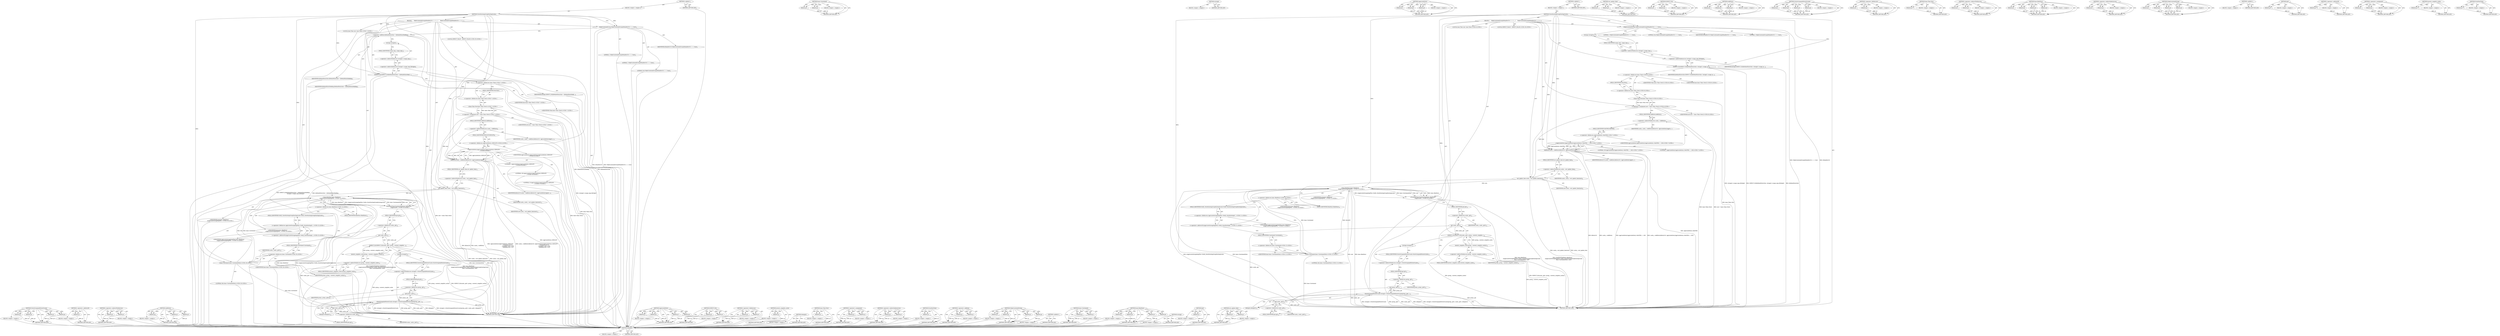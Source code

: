 digraph "set_update_time" {
vulnerable_207 [label=<(METHOD,delegate)>];
vulnerable_208 [label=<(BLOCK,&lt;empty&gt;,&lt;empty&gt;)>];
vulnerable_209 [label=<(METHOD_RETURN,ANY)>];
vulnerable_187 [label=<(METHOD,base.Unretained)>];
vulnerable_188 [label=<(PARAM,p1)>];
vulnerable_189 [label=<(PARAM,p2)>];
vulnerable_190 [label=<(BLOCK,&lt;empty&gt;,&lt;empty&gt;)>];
vulnerable_191 [label=<(METHOD_RETURN,ANY)>];
vulnerable_138 [label=<(METHOD,storage)>];
vulnerable_139 [label=<(BLOCK,&lt;empty&gt;,&lt;empty&gt;)>];
vulnerable_140 [label=<(METHOD_RETURN,ANY)>];
vulnerable_161 [label=<(METHOD,AppCacheEntry)>];
vulnerable_162 [label=<(PARAM,p1)>];
vulnerable_163 [label=<(PARAM,p2)>];
vulnerable_164 [label=<(PARAM,p3)>];
vulnerable_165 [label=<(BLOCK,&lt;empty&gt;,&lt;empty&gt;)>];
vulnerable_166 [label=<(METHOD_RETURN,ANY)>];
vulnerable_6 [label=<(METHOD,&lt;global&gt;)<SUB>1</SUB>>];
vulnerable_7 [label=<(BLOCK,&lt;empty&gt;,&lt;empty&gt;)<SUB>1</SUB>>];
vulnerable_8 [label=<(METHOD,StoreExistingGroupExistingCache)<SUB>1</SUB>>];
vulnerable_9 [label=<(BLOCK,{

     MakeCacheAndGroup(kManifestUrl, 1, 1, t...,{

     MakeCacheAndGroup(kManifestUrl, 1, 1, t...)<SUB>1</SUB>>];
vulnerable_10 [label=<(MakeCacheAndGroup,MakeCacheAndGroup(kManifestUrl, 1, 1, true))<SUB>3</SUB>>];
vulnerable_11 [label=<(IDENTIFIER,kManifestUrl,MakeCacheAndGroup(kManifestUrl, 1, 1, true))<SUB>3</SUB>>];
vulnerable_12 [label=<(LITERAL,1,MakeCacheAndGroup(kManifestUrl, 1, 1, true))<SUB>3</SUB>>];
vulnerable_13 [label=<(LITERAL,1,MakeCacheAndGroup(kManifestUrl, 1, 1, true))<SUB>3</SUB>>];
vulnerable_14 [label=<(LITERAL,true,MakeCacheAndGroup(kManifestUrl, 1, 1, true))<SUB>3</SUB>>];
vulnerable_15 [label=<(EXPECT_EQ,EXPECT_EQ(kDefaultEntrySize, storage()-&gt;usage_m...)<SUB>4</SUB>>];
vulnerable_16 [label=<(IDENTIFIER,kDefaultEntrySize,EXPECT_EQ(kDefaultEntrySize, storage()-&gt;usage_m...)<SUB>4</SUB>>];
vulnerable_17 [label=<(&lt;operator&gt;.indirectIndexAccess,storage()-&gt;usage_map_[kOrigin])<SUB>4</SUB>>];
vulnerable_18 [label=<(&lt;operator&gt;.indirectFieldAccess,storage()-&gt;usage_map_)<SUB>4</SUB>>];
vulnerable_19 [label=<(storage,storage())<SUB>4</SUB>>];
vulnerable_20 [label=<(FIELD_IDENTIFIER,usage_map_,usage_map_)<SUB>4</SUB>>];
vulnerable_21 [label=<(IDENTIFIER,kOrigin,EXPECT_EQ(kDefaultEntrySize, storage()-&gt;usage_m...)<SUB>4</SUB>>];
vulnerable_22 [label="<(LOCAL,base.Time now: base.Time)<SUB>6</SUB>>"];
vulnerable_23 [label="<(&lt;operator&gt;.assignment,now = base::Time::Now())<SUB>6</SUB>>"];
vulnerable_24 [label="<(IDENTIFIER,now,now = base::Time::Now())<SUB>6</SUB>>"];
vulnerable_25 [label="<(base.Time.Now,base::Time::Now())<SUB>6</SUB>>"];
vulnerable_26 [label="<(&lt;operator&gt;.fieldAccess,base::Time::Now)<SUB>6</SUB>>"];
vulnerable_27 [label="<(&lt;operator&gt;.fieldAccess,base::Time)<SUB>6</SUB>>"];
vulnerable_28 [label="<(IDENTIFIER,base,base::Time::Now())<SUB>6</SUB>>"];
vulnerable_29 [label="<(IDENTIFIER,Time,base::Time::Now())<SUB>6</SUB>>"];
vulnerable_30 [label=<(FIELD_IDENTIFIER,Now,Now)<SUB>6</SUB>>];
vulnerable_31 [label=<(AddEntry,cache_-&gt;AddEntry(kEntryUrl, AppCacheEntry(AppCa...)<SUB>7</SUB>>];
vulnerable_32 [label=<(&lt;operator&gt;.indirectFieldAccess,cache_-&gt;AddEntry)<SUB>7</SUB>>];
vulnerable_33 [label=<(IDENTIFIER,cache_,cache_-&gt;AddEntry(kEntryUrl, AppCacheEntry(AppCa...)<SUB>7</SUB>>];
vulnerable_34 [label=<(FIELD_IDENTIFIER,AddEntry,AddEntry)<SUB>7</SUB>>];
vulnerable_35 [label=<(IDENTIFIER,kEntryUrl,cache_-&gt;AddEntry(kEntryUrl, AppCacheEntry(AppCa...)<SUB>7</SUB>>];
vulnerable_36 [label="<(AppCacheEntry,AppCacheEntry(AppCacheEntry::MASTER, 1, 100))<SUB>7</SUB>>"];
vulnerable_37 [label="<(&lt;operator&gt;.fieldAccess,AppCacheEntry::MASTER)<SUB>7</SUB>>"];
vulnerable_38 [label="<(IDENTIFIER,AppCacheEntry,AppCacheEntry(AppCacheEntry::MASTER, 1, 100))<SUB>7</SUB>>"];
vulnerable_39 [label=<(FIELD_IDENTIFIER,MASTER,MASTER)<SUB>7</SUB>>];
vulnerable_40 [label="<(LITERAL,1,AppCacheEntry(AppCacheEntry::MASTER, 1, 100))<SUB>7</SUB>>"];
vulnerable_41 [label="<(LITERAL,100,AppCacheEntry(AppCacheEntry::MASTER, 1, 100))<SUB>7</SUB>>"];
vulnerable_42 [label=<(set_update_time,cache_-&gt;set_update_time(now))<SUB>8</SUB>>];
vulnerable_43 [label=<(&lt;operator&gt;.indirectFieldAccess,cache_-&gt;set_update_time)<SUB>8</SUB>>];
vulnerable_44 [label=<(IDENTIFIER,cache_,cache_-&gt;set_update_time(now))<SUB>8</SUB>>];
vulnerable_45 [label=<(FIELD_IDENTIFIER,set_update_time,set_update_time)<SUB>8</SUB>>];
vulnerable_46 [label=<(IDENTIFIER,now,cache_-&gt;set_update_time(now))<SUB>8</SUB>>];
vulnerable_47 [label="<(PushNextTask,PushNextTask(base::BindOnce(
        &amp;AppCacheS...)<SUB>10</SUB>>"];
vulnerable_48 [label="<(base.BindOnce,base::BindOnce(
        &amp;AppCacheStorageImplTes...)<SUB>10</SUB>>"];
vulnerable_49 [label="<(&lt;operator&gt;.fieldAccess,base::BindOnce)<SUB>10</SUB>>"];
vulnerable_50 [label="<(IDENTIFIER,base,base::BindOnce(
        &amp;AppCacheStorageImplTes...)<SUB>10</SUB>>"];
vulnerable_51 [label=<(FIELD_IDENTIFIER,BindOnce,BindOnce)<SUB>10</SUB>>];
vulnerable_52 [label="<(&lt;operator&gt;.addressOf,&amp;AppCacheStorageImplTest::Verify_StoreExistingG...)<SUB>11</SUB>>"];
vulnerable_53 [label="<(&lt;operator&gt;.fieldAccess,AppCacheStorageImplTest::Verify_StoreExistingGr...)<SUB>11</SUB>>"];
vulnerable_54 [label="<(IDENTIFIER,AppCacheStorageImplTest,base::BindOnce(
        &amp;AppCacheStorageImplTes...)<SUB>11</SUB>>"];
vulnerable_55 [label=<(FIELD_IDENTIFIER,Verify_StoreExistingGroupExistingCache,Verify_StoreExistingGroupExistingCache)<SUB>11</SUB>>];
vulnerable_56 [label="<(base.Unretained,base::Unretained(this))<SUB>12</SUB>>"];
vulnerable_57 [label="<(&lt;operator&gt;.fieldAccess,base::Unretained)<SUB>12</SUB>>"];
vulnerable_58 [label="<(IDENTIFIER,base,base::Unretained(this))<SUB>12</SUB>>"];
vulnerable_59 [label=<(FIELD_IDENTIFIER,Unretained,Unretained)<SUB>12</SUB>>];
vulnerable_60 [label="<(LITERAL,this,base::Unretained(this))<SUB>12</SUB>>"];
vulnerable_61 [label="<(IDENTIFIER,now,base::BindOnce(
        &amp;AppCacheStorageImplTes...)<SUB>12</SUB>>"];
vulnerable_62 [label=<(EXPECT_EQ,EXPECT_EQ(cache_.get(), group_-&gt;newest_complete...)<SUB>14</SUB>>];
vulnerable_63 [label=<(get,cache_.get())<SUB>14</SUB>>];
vulnerable_64 [label=<(&lt;operator&gt;.fieldAccess,cache_.get)<SUB>14</SUB>>];
vulnerable_65 [label=<(IDENTIFIER,cache_,cache_.get())<SUB>14</SUB>>];
vulnerable_66 [label=<(FIELD_IDENTIFIER,get,get)<SUB>14</SUB>>];
vulnerable_67 [label=<(newest_complete_cache,group_-&gt;newest_complete_cache())<SUB>14</SUB>>];
vulnerable_68 [label=<(&lt;operator&gt;.indirectFieldAccess,group_-&gt;newest_complete_cache)<SUB>14</SUB>>];
vulnerable_69 [label=<(IDENTIFIER,group_,group_-&gt;newest_complete_cache())<SUB>14</SUB>>];
vulnerable_70 [label=<(FIELD_IDENTIFIER,newest_complete_cache,newest_complete_cache)<SUB>14</SUB>>];
vulnerable_71 [label=<(StoreGroupAndNewestCache,storage()-&gt;StoreGroupAndNewestCache(group_.get(...)<SUB>15</SUB>>];
vulnerable_72 [label=<(&lt;operator&gt;.indirectFieldAccess,storage()-&gt;StoreGroupAndNewestCache)<SUB>15</SUB>>];
vulnerable_73 [label=<(storage,storage())<SUB>15</SUB>>];
vulnerable_74 [label=<(FIELD_IDENTIFIER,StoreGroupAndNewestCache,StoreGroupAndNewestCache)<SUB>15</SUB>>];
vulnerable_75 [label=<(get,group_.get())<SUB>15</SUB>>];
vulnerable_76 [label=<(&lt;operator&gt;.fieldAccess,group_.get)<SUB>15</SUB>>];
vulnerable_77 [label=<(IDENTIFIER,group_,group_.get())<SUB>15</SUB>>];
vulnerable_78 [label=<(FIELD_IDENTIFIER,get,get)<SUB>15</SUB>>];
vulnerable_79 [label=<(get,cache_.get())<SUB>15</SUB>>];
vulnerable_80 [label=<(&lt;operator&gt;.fieldAccess,cache_.get)<SUB>15</SUB>>];
vulnerable_81 [label=<(IDENTIFIER,cache_,cache_.get())<SUB>15</SUB>>];
vulnerable_82 [label=<(FIELD_IDENTIFIER,get,get)<SUB>15</SUB>>];
vulnerable_83 [label=<(delegate,delegate())<SUB>15</SUB>>];
vulnerable_84 [label="<(LOCAL,EXPECT_FALSE : EXPECT_FALSE)<SUB>16</SUB>>"];
vulnerable_85 [label=<(METHOD_RETURN,void)<SUB>1</SUB>>];
vulnerable_87 [label=<(METHOD_RETURN,ANY)<SUB>1</SUB>>];
vulnerable_167 [label=<(METHOD,set_update_time)>];
vulnerable_168 [label=<(PARAM,p1)>];
vulnerable_169 [label=<(PARAM,p2)>];
vulnerable_170 [label=<(BLOCK,&lt;empty&gt;,&lt;empty&gt;)>];
vulnerable_171 [label=<(METHOD_RETURN,ANY)>];
vulnerable_123 [label=<(METHOD,EXPECT_EQ)>];
vulnerable_124 [label=<(PARAM,p1)>];
vulnerable_125 [label=<(PARAM,p2)>];
vulnerable_126 [label=<(BLOCK,&lt;empty&gt;,&lt;empty&gt;)>];
vulnerable_127 [label=<(METHOD_RETURN,ANY)>];
vulnerable_155 [label=<(METHOD,AddEntry)>];
vulnerable_156 [label=<(PARAM,p1)>];
vulnerable_157 [label=<(PARAM,p2)>];
vulnerable_158 [label=<(PARAM,p3)>];
vulnerable_159 [label=<(BLOCK,&lt;empty&gt;,&lt;empty&gt;)>];
vulnerable_160 [label=<(METHOD_RETURN,ANY)>];
vulnerable_200 [label=<(METHOD,StoreGroupAndNewestCache)>];
vulnerable_201 [label=<(PARAM,p1)>];
vulnerable_202 [label=<(PARAM,p2)>];
vulnerable_203 [label=<(PARAM,p3)>];
vulnerable_204 [label=<(PARAM,p4)>];
vulnerable_205 [label=<(BLOCK,&lt;empty&gt;,&lt;empty&gt;)>];
vulnerable_206 [label=<(METHOD_RETURN,ANY)>];
vulnerable_150 [label=<(METHOD,&lt;operator&gt;.fieldAccess)>];
vulnerable_151 [label=<(PARAM,p1)>];
vulnerable_152 [label=<(PARAM,p2)>];
vulnerable_153 [label=<(BLOCK,&lt;empty&gt;,&lt;empty&gt;)>];
vulnerable_154 [label=<(METHOD_RETURN,ANY)>];
vulnerable_146 [label=<(METHOD,base.Time.Now)>];
vulnerable_147 [label=<(PARAM,p1)>];
vulnerable_148 [label=<(BLOCK,&lt;empty&gt;,&lt;empty&gt;)>];
vulnerable_149 [label=<(METHOD_RETURN,ANY)>];
vulnerable_133 [label=<(METHOD,&lt;operator&gt;.indirectFieldAccess)>];
vulnerable_134 [label=<(PARAM,p1)>];
vulnerable_135 [label=<(PARAM,p2)>];
vulnerable_136 [label=<(BLOCK,&lt;empty&gt;,&lt;empty&gt;)>];
vulnerable_137 [label=<(METHOD_RETURN,ANY)>];
vulnerable_176 [label=<(METHOD,base.BindOnce)>];
vulnerable_177 [label=<(PARAM,p1)>];
vulnerable_178 [label=<(PARAM,p2)>];
vulnerable_179 [label=<(PARAM,p3)>];
vulnerable_180 [label=<(PARAM,p4)>];
vulnerable_181 [label=<(BLOCK,&lt;empty&gt;,&lt;empty&gt;)>];
vulnerable_182 [label=<(METHOD_RETURN,ANY)>];
vulnerable_128 [label=<(METHOD,&lt;operator&gt;.indirectIndexAccess)>];
vulnerable_129 [label=<(PARAM,p1)>];
vulnerable_130 [label=<(PARAM,p2)>];
vulnerable_131 [label=<(BLOCK,&lt;empty&gt;,&lt;empty&gt;)>];
vulnerable_132 [label=<(METHOD_RETURN,ANY)>];
vulnerable_116 [label=<(METHOD,MakeCacheAndGroup)>];
vulnerable_117 [label=<(PARAM,p1)>];
vulnerable_118 [label=<(PARAM,p2)>];
vulnerable_119 [label=<(PARAM,p3)>];
vulnerable_120 [label=<(PARAM,p4)>];
vulnerable_121 [label=<(BLOCK,&lt;empty&gt;,&lt;empty&gt;)>];
vulnerable_122 [label=<(METHOD_RETURN,ANY)>];
vulnerable_110 [label=<(METHOD,&lt;global&gt;)<SUB>1</SUB>>];
vulnerable_111 [label=<(BLOCK,&lt;empty&gt;,&lt;empty&gt;)>];
vulnerable_112 [label=<(METHOD_RETURN,ANY)>];
vulnerable_192 [label=<(METHOD,get)>];
vulnerable_193 [label=<(PARAM,p1)>];
vulnerable_194 [label=<(BLOCK,&lt;empty&gt;,&lt;empty&gt;)>];
vulnerable_195 [label=<(METHOD_RETURN,ANY)>];
vulnerable_183 [label=<(METHOD,&lt;operator&gt;.addressOf)>];
vulnerable_184 [label=<(PARAM,p1)>];
vulnerable_185 [label=<(BLOCK,&lt;empty&gt;,&lt;empty&gt;)>];
vulnerable_186 [label=<(METHOD_RETURN,ANY)>];
vulnerable_141 [label=<(METHOD,&lt;operator&gt;.assignment)>];
vulnerable_142 [label=<(PARAM,p1)>];
vulnerable_143 [label=<(PARAM,p2)>];
vulnerable_144 [label=<(BLOCK,&lt;empty&gt;,&lt;empty&gt;)>];
vulnerable_145 [label=<(METHOD_RETURN,ANY)>];
vulnerable_196 [label=<(METHOD,newest_complete_cache)>];
vulnerable_197 [label=<(PARAM,p1)>];
vulnerable_198 [label=<(BLOCK,&lt;empty&gt;,&lt;empty&gt;)>];
vulnerable_199 [label=<(METHOD_RETURN,ANY)>];
vulnerable_172 [label=<(METHOD,PushNextTask)>];
vulnerable_173 [label=<(PARAM,p1)>];
vulnerable_174 [label=<(BLOCK,&lt;empty&gt;,&lt;empty&gt;)>];
vulnerable_175 [label=<(METHOD_RETURN,ANY)>];
fixed_209 [label=<(METHOD,StoreGroupAndNewestCache)>];
fixed_210 [label=<(PARAM,p1)>];
fixed_211 [label=<(PARAM,p2)>];
fixed_212 [label=<(PARAM,p3)>];
fixed_213 [label=<(PARAM,p4)>];
fixed_214 [label=<(BLOCK,&lt;empty&gt;,&lt;empty&gt;)>];
fixed_215 [label=<(METHOD_RETURN,ANY)>];
fixed_192 [label=<(METHOD,&lt;operator&gt;.addressOf)>];
fixed_193 [label=<(PARAM,p1)>];
fixed_194 [label=<(BLOCK,&lt;empty&gt;,&lt;empty&gt;)>];
fixed_195 [label=<(METHOD_RETURN,ANY)>];
fixed_141 [label=<(METHOD,&lt;operator&gt;.indirectFieldAccess)>];
fixed_142 [label=<(PARAM,p1)>];
fixed_143 [label=<(PARAM,p2)>];
fixed_144 [label=<(BLOCK,&lt;empty&gt;,&lt;empty&gt;)>];
fixed_145 [label=<(METHOD_RETURN,ANY)>];
fixed_163 [label=<(METHOD,AddEntry)>];
fixed_164 [label=<(PARAM,p1)>];
fixed_165 [label=<(PARAM,p2)>];
fixed_166 [label=<(PARAM,p3)>];
fixed_167 [label=<(BLOCK,&lt;empty&gt;,&lt;empty&gt;)>];
fixed_168 [label=<(METHOD_RETURN,ANY)>];
fixed_6 [label=<(METHOD,&lt;global&gt;)<SUB>1</SUB>>];
fixed_7 [label=<(BLOCK,&lt;empty&gt;,&lt;empty&gt;)<SUB>1</SUB>>];
fixed_8 [label=<(METHOD,StoreExistingGroupExistingCache)<SUB>1</SUB>>];
fixed_9 [label=<(BLOCK,{

     MakeCacheAndGroup(kManifestUrl, 1, 1, t...,{

     MakeCacheAndGroup(kManifestUrl, 1, 1, t...)<SUB>1</SUB>>];
fixed_10 [label=<(MakeCacheAndGroup,MakeCacheAndGroup(kManifestUrl, 1, 1, true))<SUB>3</SUB>>];
fixed_11 [label=<(IDENTIFIER,kManifestUrl,MakeCacheAndGroup(kManifestUrl, 1, 1, true))<SUB>3</SUB>>];
fixed_12 [label=<(LITERAL,1,MakeCacheAndGroup(kManifestUrl, 1, 1, true))<SUB>3</SUB>>];
fixed_13 [label=<(LITERAL,1,MakeCacheAndGroup(kManifestUrl, 1, 1, true))<SUB>3</SUB>>];
fixed_14 [label=<(LITERAL,true,MakeCacheAndGroup(kManifestUrl, 1, 1, true))<SUB>3</SUB>>];
fixed_15 [label=<(EXPECT_EQ,EXPECT_EQ(kDefaultEntrySize + kDefaultEntryPadd...)<SUB>4</SUB>>];
fixed_16 [label=<(&lt;operator&gt;.addition,kDefaultEntrySize + kDefaultEntryPadding)<SUB>4</SUB>>];
fixed_17 [label=<(IDENTIFIER,kDefaultEntrySize,kDefaultEntrySize + kDefaultEntryPadding)<SUB>4</SUB>>];
fixed_18 [label=<(IDENTIFIER,kDefaultEntryPadding,kDefaultEntrySize + kDefaultEntryPadding)<SUB>4</SUB>>];
fixed_19 [label=<(&lt;operator&gt;.indirectIndexAccess,storage()-&gt;usage_map_[kOrigin])<SUB>5</SUB>>];
fixed_20 [label=<(&lt;operator&gt;.indirectFieldAccess,storage()-&gt;usage_map_)<SUB>5</SUB>>];
fixed_21 [label=<(storage,storage())<SUB>5</SUB>>];
fixed_22 [label=<(FIELD_IDENTIFIER,usage_map_,usage_map_)<SUB>5</SUB>>];
fixed_23 [label=<(IDENTIFIER,kOrigin,EXPECT_EQ(kDefaultEntrySize + kDefaultEntryPadd...)<SUB>5</SUB>>];
fixed_24 [label="<(LOCAL,base.Time now: base.Time)<SUB>7</SUB>>"];
fixed_25 [label="<(&lt;operator&gt;.assignment,now = base::Time::Now())<SUB>7</SUB>>"];
fixed_26 [label="<(IDENTIFIER,now,now = base::Time::Now())<SUB>7</SUB>>"];
fixed_27 [label="<(base.Time.Now,base::Time::Now())<SUB>7</SUB>>"];
fixed_28 [label="<(&lt;operator&gt;.fieldAccess,base::Time::Now)<SUB>7</SUB>>"];
fixed_29 [label="<(&lt;operator&gt;.fieldAccess,base::Time)<SUB>7</SUB>>"];
fixed_30 [label="<(IDENTIFIER,base,base::Time::Now())<SUB>7</SUB>>"];
fixed_31 [label="<(IDENTIFIER,Time,base::Time::Now())<SUB>7</SUB>>"];
fixed_32 [label=<(FIELD_IDENTIFIER,Now,Now)<SUB>7</SUB>>];
fixed_33 [label=<(AddEntry,cache_-&gt;AddEntry(kEntryUrl, AppCacheEntry(AppCa...)<SUB>8</SUB>>];
fixed_34 [label=<(&lt;operator&gt;.indirectFieldAccess,cache_-&gt;AddEntry)<SUB>8</SUB>>];
fixed_35 [label=<(IDENTIFIER,cache_,cache_-&gt;AddEntry(kEntryUrl, AppCacheEntry(AppCa...)<SUB>8</SUB>>];
fixed_36 [label=<(FIELD_IDENTIFIER,AddEntry,AddEntry)<SUB>8</SUB>>];
fixed_37 [label=<(IDENTIFIER,kEntryUrl,cache_-&gt;AddEntry(kEntryUrl, AppCacheEntry(AppCa...)<SUB>8</SUB>>];
fixed_38 [label="<(AppCacheEntry,AppCacheEntry(AppCacheEntry::EXPLICIT,
        ...)<SUB>8</SUB>>"];
fixed_39 [label="<(&lt;operator&gt;.fieldAccess,AppCacheEntry::EXPLICIT)<SUB>8</SUB>>"];
fixed_40 [label="<(IDENTIFIER,AppCacheEntry,AppCacheEntry(AppCacheEntry::EXPLICIT,
        ...)<SUB>8</SUB>>"];
fixed_41 [label=<(FIELD_IDENTIFIER,EXPLICIT,EXPLICIT)<SUB>8</SUB>>];
fixed_42 [label="<(LITERAL,1,AppCacheEntry(AppCacheEntry::EXPLICIT,
        ...)<SUB>9</SUB>>"];
fixed_43 [label="<(LITERAL,100,AppCacheEntry(AppCacheEntry::EXPLICIT,
        ...)<SUB>10</SUB>>"];
fixed_44 [label="<(LITERAL,10,AppCacheEntry(AppCacheEntry::EXPLICIT,
        ...)<SUB>11</SUB>>"];
fixed_45 [label=<(set_update_time,cache_-&gt;set_update_time(now))<SUB>12</SUB>>];
fixed_46 [label=<(&lt;operator&gt;.indirectFieldAccess,cache_-&gt;set_update_time)<SUB>12</SUB>>];
fixed_47 [label=<(IDENTIFIER,cache_,cache_-&gt;set_update_time(now))<SUB>12</SUB>>];
fixed_48 [label=<(FIELD_IDENTIFIER,set_update_time,set_update_time)<SUB>12</SUB>>];
fixed_49 [label=<(IDENTIFIER,now,cache_-&gt;set_update_time(now))<SUB>12</SUB>>];
fixed_50 [label="<(PushNextTask,PushNextTask(base::BindOnce(
        &amp;AppCacheS...)<SUB>14</SUB>>"];
fixed_51 [label="<(base.BindOnce,base::BindOnce(
        &amp;AppCacheStorageImplTes...)<SUB>14</SUB>>"];
fixed_52 [label="<(&lt;operator&gt;.fieldAccess,base::BindOnce)<SUB>14</SUB>>"];
fixed_53 [label="<(IDENTIFIER,base,base::BindOnce(
        &amp;AppCacheStorageImplTes...)<SUB>14</SUB>>"];
fixed_54 [label=<(FIELD_IDENTIFIER,BindOnce,BindOnce)<SUB>14</SUB>>];
fixed_55 [label="<(&lt;operator&gt;.addressOf,&amp;AppCacheStorageImplTest::Verify_StoreExistingG...)<SUB>15</SUB>>"];
fixed_56 [label="<(&lt;operator&gt;.fieldAccess,AppCacheStorageImplTest::Verify_StoreExistingGr...)<SUB>15</SUB>>"];
fixed_57 [label="<(IDENTIFIER,AppCacheStorageImplTest,base::BindOnce(
        &amp;AppCacheStorageImplTes...)<SUB>15</SUB>>"];
fixed_58 [label=<(FIELD_IDENTIFIER,Verify_StoreExistingGroupExistingCache,Verify_StoreExistingGroupExistingCache)<SUB>15</SUB>>];
fixed_59 [label="<(base.Unretained,base::Unretained(this))<SUB>16</SUB>>"];
fixed_60 [label="<(&lt;operator&gt;.fieldAccess,base::Unretained)<SUB>16</SUB>>"];
fixed_61 [label="<(IDENTIFIER,base,base::Unretained(this))<SUB>16</SUB>>"];
fixed_62 [label=<(FIELD_IDENTIFIER,Unretained,Unretained)<SUB>16</SUB>>];
fixed_63 [label="<(LITERAL,this,base::Unretained(this))<SUB>16</SUB>>"];
fixed_64 [label="<(IDENTIFIER,now,base::BindOnce(
        &amp;AppCacheStorageImplTes...)<SUB>16</SUB>>"];
fixed_65 [label=<(EXPECT_EQ,EXPECT_EQ(cache_.get(), group_-&gt;newest_complete...)<SUB>18</SUB>>];
fixed_66 [label=<(get,cache_.get())<SUB>18</SUB>>];
fixed_67 [label=<(&lt;operator&gt;.fieldAccess,cache_.get)<SUB>18</SUB>>];
fixed_68 [label=<(IDENTIFIER,cache_,cache_.get())<SUB>18</SUB>>];
fixed_69 [label=<(FIELD_IDENTIFIER,get,get)<SUB>18</SUB>>];
fixed_70 [label=<(newest_complete_cache,group_-&gt;newest_complete_cache())<SUB>18</SUB>>];
fixed_71 [label=<(&lt;operator&gt;.indirectFieldAccess,group_-&gt;newest_complete_cache)<SUB>18</SUB>>];
fixed_72 [label=<(IDENTIFIER,group_,group_-&gt;newest_complete_cache())<SUB>18</SUB>>];
fixed_73 [label=<(FIELD_IDENTIFIER,newest_complete_cache,newest_complete_cache)<SUB>18</SUB>>];
fixed_74 [label=<(StoreGroupAndNewestCache,storage()-&gt;StoreGroupAndNewestCache(group_.get(...)<SUB>19</SUB>>];
fixed_75 [label=<(&lt;operator&gt;.indirectFieldAccess,storage()-&gt;StoreGroupAndNewestCache)<SUB>19</SUB>>];
fixed_76 [label=<(storage,storage())<SUB>19</SUB>>];
fixed_77 [label=<(FIELD_IDENTIFIER,StoreGroupAndNewestCache,StoreGroupAndNewestCache)<SUB>19</SUB>>];
fixed_78 [label=<(get,group_.get())<SUB>19</SUB>>];
fixed_79 [label=<(&lt;operator&gt;.fieldAccess,group_.get)<SUB>19</SUB>>];
fixed_80 [label=<(IDENTIFIER,group_,group_.get())<SUB>19</SUB>>];
fixed_81 [label=<(FIELD_IDENTIFIER,get,get)<SUB>19</SUB>>];
fixed_82 [label=<(get,cache_.get())<SUB>19</SUB>>];
fixed_83 [label=<(&lt;operator&gt;.fieldAccess,cache_.get)<SUB>19</SUB>>];
fixed_84 [label=<(IDENTIFIER,cache_,cache_.get())<SUB>19</SUB>>];
fixed_85 [label=<(FIELD_IDENTIFIER,get,get)<SUB>19</SUB>>];
fixed_86 [label=<(delegate,delegate())<SUB>19</SUB>>];
fixed_87 [label="<(LOCAL,EXPECT_FALSE : EXPECT_FALSE)<SUB>20</SUB>>"];
fixed_88 [label=<(METHOD_RETURN,void)<SUB>1</SUB>>];
fixed_90 [label=<(METHOD_RETURN,ANY)<SUB>1</SUB>>];
fixed_169 [label=<(METHOD,AppCacheEntry)>];
fixed_170 [label=<(PARAM,p1)>];
fixed_171 [label=<(PARAM,p2)>];
fixed_172 [label=<(PARAM,p3)>];
fixed_173 [label=<(PARAM,p4)>];
fixed_174 [label=<(BLOCK,&lt;empty&gt;,&lt;empty&gt;)>];
fixed_175 [label=<(METHOD_RETURN,ANY)>];
fixed_126 [label=<(METHOD,EXPECT_EQ)>];
fixed_127 [label=<(PARAM,p1)>];
fixed_128 [label=<(PARAM,p2)>];
fixed_129 [label=<(BLOCK,&lt;empty&gt;,&lt;empty&gt;)>];
fixed_130 [label=<(METHOD_RETURN,ANY)>];
fixed_158 [label=<(METHOD,&lt;operator&gt;.fieldAccess)>];
fixed_159 [label=<(PARAM,p1)>];
fixed_160 [label=<(PARAM,p2)>];
fixed_161 [label=<(BLOCK,&lt;empty&gt;,&lt;empty&gt;)>];
fixed_162 [label=<(METHOD_RETURN,ANY)>];
fixed_205 [label=<(METHOD,newest_complete_cache)>];
fixed_206 [label=<(PARAM,p1)>];
fixed_207 [label=<(BLOCK,&lt;empty&gt;,&lt;empty&gt;)>];
fixed_208 [label=<(METHOD_RETURN,ANY)>];
fixed_216 [label=<(METHOD,delegate)>];
fixed_217 [label=<(BLOCK,&lt;empty&gt;,&lt;empty&gt;)>];
fixed_218 [label=<(METHOD_RETURN,ANY)>];
fixed_154 [label=<(METHOD,base.Time.Now)>];
fixed_155 [label=<(PARAM,p1)>];
fixed_156 [label=<(BLOCK,&lt;empty&gt;,&lt;empty&gt;)>];
fixed_157 [label=<(METHOD_RETURN,ANY)>];
fixed_149 [label=<(METHOD,&lt;operator&gt;.assignment)>];
fixed_150 [label=<(PARAM,p1)>];
fixed_151 [label=<(PARAM,p2)>];
fixed_152 [label=<(BLOCK,&lt;empty&gt;,&lt;empty&gt;)>];
fixed_153 [label=<(METHOD_RETURN,ANY)>];
fixed_136 [label=<(METHOD,&lt;operator&gt;.indirectIndexAccess)>];
fixed_137 [label=<(PARAM,p1)>];
fixed_138 [label=<(PARAM,p2)>];
fixed_139 [label=<(BLOCK,&lt;empty&gt;,&lt;empty&gt;)>];
fixed_140 [label=<(METHOD_RETURN,ANY)>];
fixed_181 [label=<(METHOD,PushNextTask)>];
fixed_182 [label=<(PARAM,p1)>];
fixed_183 [label=<(BLOCK,&lt;empty&gt;,&lt;empty&gt;)>];
fixed_184 [label=<(METHOD_RETURN,ANY)>];
fixed_131 [label=<(METHOD,&lt;operator&gt;.addition)>];
fixed_132 [label=<(PARAM,p1)>];
fixed_133 [label=<(PARAM,p2)>];
fixed_134 [label=<(BLOCK,&lt;empty&gt;,&lt;empty&gt;)>];
fixed_135 [label=<(METHOD_RETURN,ANY)>];
fixed_119 [label=<(METHOD,MakeCacheAndGroup)>];
fixed_120 [label=<(PARAM,p1)>];
fixed_121 [label=<(PARAM,p2)>];
fixed_122 [label=<(PARAM,p3)>];
fixed_123 [label=<(PARAM,p4)>];
fixed_124 [label=<(BLOCK,&lt;empty&gt;,&lt;empty&gt;)>];
fixed_125 [label=<(METHOD_RETURN,ANY)>];
fixed_113 [label=<(METHOD,&lt;global&gt;)<SUB>1</SUB>>];
fixed_114 [label=<(BLOCK,&lt;empty&gt;,&lt;empty&gt;)>];
fixed_115 [label=<(METHOD_RETURN,ANY)>];
fixed_196 [label=<(METHOD,base.Unretained)>];
fixed_197 [label=<(PARAM,p1)>];
fixed_198 [label=<(PARAM,p2)>];
fixed_199 [label=<(BLOCK,&lt;empty&gt;,&lt;empty&gt;)>];
fixed_200 [label=<(METHOD_RETURN,ANY)>];
fixed_185 [label=<(METHOD,base.BindOnce)>];
fixed_186 [label=<(PARAM,p1)>];
fixed_187 [label=<(PARAM,p2)>];
fixed_188 [label=<(PARAM,p3)>];
fixed_189 [label=<(PARAM,p4)>];
fixed_190 [label=<(BLOCK,&lt;empty&gt;,&lt;empty&gt;)>];
fixed_191 [label=<(METHOD_RETURN,ANY)>];
fixed_146 [label=<(METHOD,storage)>];
fixed_147 [label=<(BLOCK,&lt;empty&gt;,&lt;empty&gt;)>];
fixed_148 [label=<(METHOD_RETURN,ANY)>];
fixed_201 [label=<(METHOD,get)>];
fixed_202 [label=<(PARAM,p1)>];
fixed_203 [label=<(BLOCK,&lt;empty&gt;,&lt;empty&gt;)>];
fixed_204 [label=<(METHOD_RETURN,ANY)>];
fixed_176 [label=<(METHOD,set_update_time)>];
fixed_177 [label=<(PARAM,p1)>];
fixed_178 [label=<(PARAM,p2)>];
fixed_179 [label=<(BLOCK,&lt;empty&gt;,&lt;empty&gt;)>];
fixed_180 [label=<(METHOD_RETURN,ANY)>];
vulnerable_207 -> vulnerable_208  [key=0, label="AST: "];
vulnerable_207 -> vulnerable_209  [key=0, label="AST: "];
vulnerable_207 -> vulnerable_209  [key=1, label="CFG: "];
vulnerable_187 -> vulnerable_188  [key=0, label="AST: "];
vulnerable_187 -> vulnerable_188  [key=1, label="DDG: "];
vulnerable_187 -> vulnerable_190  [key=0, label="AST: "];
vulnerable_187 -> vulnerable_189  [key=0, label="AST: "];
vulnerable_187 -> vulnerable_189  [key=1, label="DDG: "];
vulnerable_187 -> vulnerable_191  [key=0, label="AST: "];
vulnerable_187 -> vulnerable_191  [key=1, label="CFG: "];
vulnerable_188 -> vulnerable_191  [key=0, label="DDG: p1"];
vulnerable_189 -> vulnerable_191  [key=0, label="DDG: p2"];
vulnerable_138 -> vulnerable_139  [key=0, label="AST: "];
vulnerable_138 -> vulnerable_140  [key=0, label="AST: "];
vulnerable_138 -> vulnerable_140  [key=1, label="CFG: "];
vulnerable_161 -> vulnerable_162  [key=0, label="AST: "];
vulnerable_161 -> vulnerable_162  [key=1, label="DDG: "];
vulnerable_161 -> vulnerable_165  [key=0, label="AST: "];
vulnerable_161 -> vulnerable_163  [key=0, label="AST: "];
vulnerable_161 -> vulnerable_163  [key=1, label="DDG: "];
vulnerable_161 -> vulnerable_166  [key=0, label="AST: "];
vulnerable_161 -> vulnerable_166  [key=1, label="CFG: "];
vulnerable_161 -> vulnerable_164  [key=0, label="AST: "];
vulnerable_161 -> vulnerable_164  [key=1, label="DDG: "];
vulnerable_162 -> vulnerable_166  [key=0, label="DDG: p1"];
vulnerable_163 -> vulnerable_166  [key=0, label="DDG: p2"];
vulnerable_164 -> vulnerable_166  [key=0, label="DDG: p3"];
vulnerable_6 -> vulnerable_7  [key=0, label="AST: "];
vulnerable_6 -> vulnerable_87  [key=0, label="AST: "];
vulnerable_6 -> vulnerable_87  [key=1, label="CFG: "];
vulnerable_7 -> vulnerable_8  [key=0, label="AST: "];
vulnerable_8 -> vulnerable_9  [key=0, label="AST: "];
vulnerable_8 -> vulnerable_85  [key=0, label="AST: "];
vulnerable_8 -> vulnerable_10  [key=0, label="CFG: "];
vulnerable_8 -> vulnerable_10  [key=1, label="DDG: "];
vulnerable_8 -> vulnerable_15  [key=0, label="DDG: "];
vulnerable_8 -> vulnerable_31  [key=0, label="DDG: "];
vulnerable_8 -> vulnerable_42  [key=0, label="DDG: "];
vulnerable_8 -> vulnerable_71  [key=0, label="DDG: "];
vulnerable_8 -> vulnerable_36  [key=0, label="DDG: "];
vulnerable_8 -> vulnerable_48  [key=0, label="DDG: "];
vulnerable_8 -> vulnerable_56  [key=0, label="DDG: "];
vulnerable_9 -> vulnerable_10  [key=0, label="AST: "];
vulnerable_9 -> vulnerable_15  [key=0, label="AST: "];
vulnerable_9 -> vulnerable_22  [key=0, label="AST: "];
vulnerable_9 -> vulnerable_23  [key=0, label="AST: "];
vulnerable_9 -> vulnerable_31  [key=0, label="AST: "];
vulnerable_9 -> vulnerable_42  [key=0, label="AST: "];
vulnerable_9 -> vulnerable_47  [key=0, label="AST: "];
vulnerable_9 -> vulnerable_62  [key=0, label="AST: "];
vulnerable_9 -> vulnerable_71  [key=0, label="AST: "];
vulnerable_9 -> vulnerable_84  [key=0, label="AST: "];
vulnerable_10 -> vulnerable_11  [key=0, label="AST: "];
vulnerable_10 -> vulnerable_12  [key=0, label="AST: "];
vulnerable_10 -> vulnerable_13  [key=0, label="AST: "];
vulnerable_10 -> vulnerable_14  [key=0, label="AST: "];
vulnerable_10 -> vulnerable_19  [key=0, label="CFG: "];
vulnerable_10 -> vulnerable_85  [key=0, label="DDG: MakeCacheAndGroup(kManifestUrl, 1, 1, true)"];
vulnerable_10 -> vulnerable_85  [key=1, label="DDG: kManifestUrl"];
vulnerable_15 -> vulnerable_16  [key=0, label="AST: "];
vulnerable_15 -> vulnerable_17  [key=0, label="AST: "];
vulnerable_15 -> vulnerable_27  [key=0, label="CFG: "];
vulnerable_15 -> vulnerable_85  [key=0, label="DDG: storage()-&gt;usage_map_[kOrigin]"];
vulnerable_15 -> vulnerable_85  [key=1, label="DDG: EXPECT_EQ(kDefaultEntrySize, storage()-&gt;usage_map_[kOrigin])"];
vulnerable_15 -> vulnerable_85  [key=2, label="DDG: kDefaultEntrySize"];
vulnerable_17 -> vulnerable_18  [key=0, label="AST: "];
vulnerable_17 -> vulnerable_21  [key=0, label="AST: "];
vulnerable_17 -> vulnerable_15  [key=0, label="CFG: "];
vulnerable_18 -> vulnerable_19  [key=0, label="AST: "];
vulnerable_18 -> vulnerable_20  [key=0, label="AST: "];
vulnerable_18 -> vulnerable_17  [key=0, label="CFG: "];
vulnerable_19 -> vulnerable_20  [key=0, label="CFG: "];
vulnerable_20 -> vulnerable_18  [key=0, label="CFG: "];
vulnerable_23 -> vulnerable_24  [key=0, label="AST: "];
vulnerable_23 -> vulnerable_25  [key=0, label="AST: "];
vulnerable_23 -> vulnerable_34  [key=0, label="CFG: "];
vulnerable_23 -> vulnerable_85  [key=0, label="DDG: base::Time::Now()"];
vulnerable_23 -> vulnerable_85  [key=1, label="DDG: now = base::Time::Now()"];
vulnerable_23 -> vulnerable_42  [key=0, label="DDG: now"];
vulnerable_25 -> vulnerable_26  [key=0, label="AST: "];
vulnerable_25 -> vulnerable_23  [key=0, label="CFG: "];
vulnerable_25 -> vulnerable_23  [key=1, label="DDG: base::Time::Now"];
vulnerable_25 -> vulnerable_85  [key=0, label="DDG: base::Time::Now"];
vulnerable_26 -> vulnerable_27  [key=0, label="AST: "];
vulnerable_26 -> vulnerable_30  [key=0, label="AST: "];
vulnerable_26 -> vulnerable_25  [key=0, label="CFG: "];
vulnerable_27 -> vulnerable_28  [key=0, label="AST: "];
vulnerable_27 -> vulnerable_29  [key=0, label="AST: "];
vulnerable_27 -> vulnerable_30  [key=0, label="CFG: "];
vulnerable_30 -> vulnerable_26  [key=0, label="CFG: "];
vulnerable_31 -> vulnerable_32  [key=0, label="AST: "];
vulnerable_31 -> vulnerable_35  [key=0, label="AST: "];
vulnerable_31 -> vulnerable_36  [key=0, label="AST: "];
vulnerable_31 -> vulnerable_45  [key=0, label="CFG: "];
vulnerable_31 -> vulnerable_85  [key=0, label="DDG: cache_-&gt;AddEntry"];
vulnerable_31 -> vulnerable_85  [key=1, label="DDG: AppCacheEntry(AppCacheEntry::MASTER, 1, 100)"];
vulnerable_31 -> vulnerable_85  [key=2, label="DDG: cache_-&gt;AddEntry(kEntryUrl, AppCacheEntry(AppCacheEntry::MASTER, 1, 100))"];
vulnerable_31 -> vulnerable_85  [key=3, label="DDG: kEntryUrl"];
vulnerable_32 -> vulnerable_33  [key=0, label="AST: "];
vulnerable_32 -> vulnerable_34  [key=0, label="AST: "];
vulnerable_32 -> vulnerable_39  [key=0, label="CFG: "];
vulnerable_34 -> vulnerable_32  [key=0, label="CFG: "];
vulnerable_36 -> vulnerable_37  [key=0, label="AST: "];
vulnerable_36 -> vulnerable_40  [key=0, label="AST: "];
vulnerable_36 -> vulnerable_41  [key=0, label="AST: "];
vulnerable_36 -> vulnerable_31  [key=0, label="CFG: "];
vulnerable_36 -> vulnerable_31  [key=1, label="DDG: AppCacheEntry::MASTER"];
vulnerable_36 -> vulnerable_31  [key=2, label="DDG: 1"];
vulnerable_36 -> vulnerable_31  [key=3, label="DDG: 100"];
vulnerable_36 -> vulnerable_85  [key=0, label="DDG: AppCacheEntry::MASTER"];
vulnerable_37 -> vulnerable_38  [key=0, label="AST: "];
vulnerable_37 -> vulnerable_39  [key=0, label="AST: "];
vulnerable_37 -> vulnerable_36  [key=0, label="CFG: "];
vulnerable_39 -> vulnerable_37  [key=0, label="CFG: "];
vulnerable_42 -> vulnerable_43  [key=0, label="AST: "];
vulnerable_42 -> vulnerable_46  [key=0, label="AST: "];
vulnerable_42 -> vulnerable_51  [key=0, label="CFG: "];
vulnerable_42 -> vulnerable_85  [key=0, label="DDG: cache_-&gt;set_update_time"];
vulnerable_42 -> vulnerable_85  [key=1, label="DDG: cache_-&gt;set_update_time(now)"];
vulnerable_42 -> vulnerable_48  [key=0, label="DDG: now"];
vulnerable_43 -> vulnerable_44  [key=0, label="AST: "];
vulnerable_43 -> vulnerable_45  [key=0, label="AST: "];
vulnerable_43 -> vulnerable_42  [key=0, label="CFG: "];
vulnerable_45 -> vulnerable_43  [key=0, label="CFG: "];
vulnerable_47 -> vulnerable_48  [key=0, label="AST: "];
vulnerable_47 -> vulnerable_66  [key=0, label="CFG: "];
vulnerable_47 -> vulnerable_85  [key=0, label="DDG: base::BindOnce(
        &amp;AppCacheStorageImplTest::Verify_StoreExistingGroupExistingCache,
        base::Unretained(this), now)"];
vulnerable_47 -> vulnerable_85  [key=1, label="DDG: PushNextTask(base::BindOnce(
        &amp;AppCacheStorageImplTest::Verify_StoreExistingGroupExistingCache,
        base::Unretained(this), now))"];
vulnerable_48 -> vulnerable_49  [key=0, label="AST: "];
vulnerable_48 -> vulnerable_52  [key=0, label="AST: "];
vulnerable_48 -> vulnerable_56  [key=0, label="AST: "];
vulnerable_48 -> vulnerable_61  [key=0, label="AST: "];
vulnerable_48 -> vulnerable_47  [key=0, label="CFG: "];
vulnerable_48 -> vulnerable_47  [key=1, label="DDG: base::BindOnce"];
vulnerable_48 -> vulnerable_47  [key=2, label="DDG: &amp;AppCacheStorageImplTest::Verify_StoreExistingGroupExistingCache"];
vulnerable_48 -> vulnerable_47  [key=3, label="DDG: base::Unretained(this)"];
vulnerable_48 -> vulnerable_47  [key=4, label="DDG: now"];
vulnerable_48 -> vulnerable_85  [key=0, label="DDG: base::BindOnce"];
vulnerable_48 -> vulnerable_85  [key=1, label="DDG: &amp;AppCacheStorageImplTest::Verify_StoreExistingGroupExistingCache"];
vulnerable_48 -> vulnerable_85  [key=2, label="DDG: base::Unretained(this)"];
vulnerable_48 -> vulnerable_85  [key=3, label="DDG: now"];
vulnerable_49 -> vulnerable_50  [key=0, label="AST: "];
vulnerable_49 -> vulnerable_51  [key=0, label="AST: "];
vulnerable_49 -> vulnerable_55  [key=0, label="CFG: "];
vulnerable_51 -> vulnerable_49  [key=0, label="CFG: "];
vulnerable_52 -> vulnerable_53  [key=0, label="AST: "];
vulnerable_52 -> vulnerable_59  [key=0, label="CFG: "];
vulnerable_53 -> vulnerable_54  [key=0, label="AST: "];
vulnerable_53 -> vulnerable_55  [key=0, label="AST: "];
vulnerable_53 -> vulnerable_52  [key=0, label="CFG: "];
vulnerable_55 -> vulnerable_53  [key=0, label="CFG: "];
vulnerable_56 -> vulnerable_57  [key=0, label="AST: "];
vulnerable_56 -> vulnerable_60  [key=0, label="AST: "];
vulnerable_56 -> vulnerable_48  [key=0, label="CFG: "];
vulnerable_56 -> vulnerable_48  [key=1, label="DDG: base::Unretained"];
vulnerable_56 -> vulnerable_48  [key=2, label="DDG: this"];
vulnerable_56 -> vulnerable_85  [key=0, label="DDG: base::Unretained"];
vulnerable_57 -> vulnerable_58  [key=0, label="AST: "];
vulnerable_57 -> vulnerable_59  [key=0, label="AST: "];
vulnerable_57 -> vulnerable_56  [key=0, label="CFG: "];
vulnerable_59 -> vulnerable_57  [key=0, label="CFG: "];
vulnerable_62 -> vulnerable_63  [key=0, label="AST: "];
vulnerable_62 -> vulnerable_67  [key=0, label="AST: "];
vulnerable_62 -> vulnerable_73  [key=0, label="CFG: "];
vulnerable_62 -> vulnerable_85  [key=0, label="DDG: group_-&gt;newest_complete_cache()"];
vulnerable_62 -> vulnerable_85  [key=1, label="DDG: EXPECT_EQ(cache_.get(), group_-&gt;newest_complete_cache())"];
vulnerable_63 -> vulnerable_64  [key=0, label="AST: "];
vulnerable_63 -> vulnerable_70  [key=0, label="CFG: "];
vulnerable_63 -> vulnerable_62  [key=0, label="DDG: cache_.get"];
vulnerable_63 -> vulnerable_79  [key=0, label="DDG: cache_.get"];
vulnerable_64 -> vulnerable_65  [key=0, label="AST: "];
vulnerable_64 -> vulnerable_66  [key=0, label="AST: "];
vulnerable_64 -> vulnerable_63  [key=0, label="CFG: "];
vulnerable_66 -> vulnerable_64  [key=0, label="CFG: "];
vulnerable_67 -> vulnerable_68  [key=0, label="AST: "];
vulnerable_67 -> vulnerable_62  [key=0, label="CFG: "];
vulnerable_67 -> vulnerable_62  [key=1, label="DDG: group_-&gt;newest_complete_cache"];
vulnerable_67 -> vulnerable_85  [key=0, label="DDG: group_-&gt;newest_complete_cache"];
vulnerable_68 -> vulnerable_69  [key=0, label="AST: "];
vulnerable_68 -> vulnerable_70  [key=0, label="AST: "];
vulnerable_68 -> vulnerable_67  [key=0, label="CFG: "];
vulnerable_70 -> vulnerable_68  [key=0, label="CFG: "];
vulnerable_71 -> vulnerable_72  [key=0, label="AST: "];
vulnerable_71 -> vulnerable_75  [key=0, label="AST: "];
vulnerable_71 -> vulnerable_79  [key=0, label="AST: "];
vulnerable_71 -> vulnerable_83  [key=0, label="AST: "];
vulnerable_71 -> vulnerable_85  [key=0, label="CFG: "];
vulnerable_71 -> vulnerable_85  [key=1, label="DDG: storage()-&gt;StoreGroupAndNewestCache"];
vulnerable_71 -> vulnerable_85  [key=2, label="DDG: group_.get()"];
vulnerable_71 -> vulnerable_85  [key=3, label="DDG: cache_.get()"];
vulnerable_71 -> vulnerable_85  [key=4, label="DDG: delegate()"];
vulnerable_71 -> vulnerable_85  [key=5, label="DDG: storage()-&gt;StoreGroupAndNewestCache(group_.get(), cache_.get(), delegate())"];
vulnerable_72 -> vulnerable_73  [key=0, label="AST: "];
vulnerable_72 -> vulnerable_74  [key=0, label="AST: "];
vulnerable_72 -> vulnerable_78  [key=0, label="CFG: "];
vulnerable_73 -> vulnerable_74  [key=0, label="CFG: "];
vulnerable_74 -> vulnerable_72  [key=0, label="CFG: "];
vulnerable_75 -> vulnerable_76  [key=0, label="AST: "];
vulnerable_75 -> vulnerable_82  [key=0, label="CFG: "];
vulnerable_75 -> vulnerable_85  [key=0, label="DDG: group_.get"];
vulnerable_75 -> vulnerable_71  [key=0, label="DDG: group_.get"];
vulnerable_76 -> vulnerable_77  [key=0, label="AST: "];
vulnerable_76 -> vulnerable_78  [key=0, label="AST: "];
vulnerable_76 -> vulnerable_75  [key=0, label="CFG: "];
vulnerable_78 -> vulnerable_76  [key=0, label="CFG: "];
vulnerable_79 -> vulnerable_80  [key=0, label="AST: "];
vulnerable_79 -> vulnerable_83  [key=0, label="CFG: "];
vulnerable_79 -> vulnerable_85  [key=0, label="DDG: cache_.get"];
vulnerable_79 -> vulnerable_71  [key=0, label="DDG: cache_.get"];
vulnerable_80 -> vulnerable_81  [key=0, label="AST: "];
vulnerable_80 -> vulnerable_82  [key=0, label="AST: "];
vulnerable_80 -> vulnerable_79  [key=0, label="CFG: "];
vulnerable_82 -> vulnerable_80  [key=0, label="CFG: "];
vulnerable_83 -> vulnerable_71  [key=0, label="CFG: "];
vulnerable_167 -> vulnerable_168  [key=0, label="AST: "];
vulnerable_167 -> vulnerable_168  [key=1, label="DDG: "];
vulnerable_167 -> vulnerable_170  [key=0, label="AST: "];
vulnerable_167 -> vulnerable_169  [key=0, label="AST: "];
vulnerable_167 -> vulnerable_169  [key=1, label="DDG: "];
vulnerable_167 -> vulnerable_171  [key=0, label="AST: "];
vulnerable_167 -> vulnerable_171  [key=1, label="CFG: "];
vulnerable_168 -> vulnerable_171  [key=0, label="DDG: p1"];
vulnerable_169 -> vulnerable_171  [key=0, label="DDG: p2"];
vulnerable_123 -> vulnerable_124  [key=0, label="AST: "];
vulnerable_123 -> vulnerable_124  [key=1, label="DDG: "];
vulnerable_123 -> vulnerable_126  [key=0, label="AST: "];
vulnerable_123 -> vulnerable_125  [key=0, label="AST: "];
vulnerable_123 -> vulnerable_125  [key=1, label="DDG: "];
vulnerable_123 -> vulnerable_127  [key=0, label="AST: "];
vulnerable_123 -> vulnerable_127  [key=1, label="CFG: "];
vulnerable_124 -> vulnerable_127  [key=0, label="DDG: p1"];
vulnerable_125 -> vulnerable_127  [key=0, label="DDG: p2"];
vulnerable_155 -> vulnerable_156  [key=0, label="AST: "];
vulnerable_155 -> vulnerable_156  [key=1, label="DDG: "];
vulnerable_155 -> vulnerable_159  [key=0, label="AST: "];
vulnerable_155 -> vulnerable_157  [key=0, label="AST: "];
vulnerable_155 -> vulnerable_157  [key=1, label="DDG: "];
vulnerable_155 -> vulnerable_160  [key=0, label="AST: "];
vulnerable_155 -> vulnerable_160  [key=1, label="CFG: "];
vulnerable_155 -> vulnerable_158  [key=0, label="AST: "];
vulnerable_155 -> vulnerable_158  [key=1, label="DDG: "];
vulnerable_156 -> vulnerable_160  [key=0, label="DDG: p1"];
vulnerable_157 -> vulnerable_160  [key=0, label="DDG: p2"];
vulnerable_158 -> vulnerable_160  [key=0, label="DDG: p3"];
vulnerable_200 -> vulnerable_201  [key=0, label="AST: "];
vulnerable_200 -> vulnerable_201  [key=1, label="DDG: "];
vulnerable_200 -> vulnerable_205  [key=0, label="AST: "];
vulnerable_200 -> vulnerable_202  [key=0, label="AST: "];
vulnerable_200 -> vulnerable_202  [key=1, label="DDG: "];
vulnerable_200 -> vulnerable_206  [key=0, label="AST: "];
vulnerable_200 -> vulnerable_206  [key=1, label="CFG: "];
vulnerable_200 -> vulnerable_203  [key=0, label="AST: "];
vulnerable_200 -> vulnerable_203  [key=1, label="DDG: "];
vulnerable_200 -> vulnerable_204  [key=0, label="AST: "];
vulnerable_200 -> vulnerable_204  [key=1, label="DDG: "];
vulnerable_201 -> vulnerable_206  [key=0, label="DDG: p1"];
vulnerable_202 -> vulnerable_206  [key=0, label="DDG: p2"];
vulnerable_203 -> vulnerable_206  [key=0, label="DDG: p3"];
vulnerable_204 -> vulnerable_206  [key=0, label="DDG: p4"];
vulnerable_150 -> vulnerable_151  [key=0, label="AST: "];
vulnerable_150 -> vulnerable_151  [key=1, label="DDG: "];
vulnerable_150 -> vulnerable_153  [key=0, label="AST: "];
vulnerable_150 -> vulnerable_152  [key=0, label="AST: "];
vulnerable_150 -> vulnerable_152  [key=1, label="DDG: "];
vulnerable_150 -> vulnerable_154  [key=0, label="AST: "];
vulnerable_150 -> vulnerable_154  [key=1, label="CFG: "];
vulnerable_151 -> vulnerable_154  [key=0, label="DDG: p1"];
vulnerable_152 -> vulnerable_154  [key=0, label="DDG: p2"];
vulnerable_146 -> vulnerable_147  [key=0, label="AST: "];
vulnerable_146 -> vulnerable_147  [key=1, label="DDG: "];
vulnerable_146 -> vulnerable_148  [key=0, label="AST: "];
vulnerable_146 -> vulnerable_149  [key=0, label="AST: "];
vulnerable_146 -> vulnerable_149  [key=1, label="CFG: "];
vulnerable_147 -> vulnerable_149  [key=0, label="DDG: p1"];
vulnerable_133 -> vulnerable_134  [key=0, label="AST: "];
vulnerable_133 -> vulnerable_134  [key=1, label="DDG: "];
vulnerable_133 -> vulnerable_136  [key=0, label="AST: "];
vulnerable_133 -> vulnerable_135  [key=0, label="AST: "];
vulnerable_133 -> vulnerable_135  [key=1, label="DDG: "];
vulnerable_133 -> vulnerable_137  [key=0, label="AST: "];
vulnerable_133 -> vulnerable_137  [key=1, label="CFG: "];
vulnerable_134 -> vulnerable_137  [key=0, label="DDG: p1"];
vulnerable_135 -> vulnerable_137  [key=0, label="DDG: p2"];
vulnerable_176 -> vulnerable_177  [key=0, label="AST: "];
vulnerable_176 -> vulnerable_177  [key=1, label="DDG: "];
vulnerable_176 -> vulnerable_181  [key=0, label="AST: "];
vulnerable_176 -> vulnerable_178  [key=0, label="AST: "];
vulnerable_176 -> vulnerable_178  [key=1, label="DDG: "];
vulnerable_176 -> vulnerable_182  [key=0, label="AST: "];
vulnerable_176 -> vulnerable_182  [key=1, label="CFG: "];
vulnerable_176 -> vulnerable_179  [key=0, label="AST: "];
vulnerable_176 -> vulnerable_179  [key=1, label="DDG: "];
vulnerable_176 -> vulnerable_180  [key=0, label="AST: "];
vulnerable_176 -> vulnerable_180  [key=1, label="DDG: "];
vulnerable_177 -> vulnerable_182  [key=0, label="DDG: p1"];
vulnerable_178 -> vulnerable_182  [key=0, label="DDG: p2"];
vulnerable_179 -> vulnerable_182  [key=0, label="DDG: p3"];
vulnerable_180 -> vulnerable_182  [key=0, label="DDG: p4"];
vulnerable_128 -> vulnerable_129  [key=0, label="AST: "];
vulnerable_128 -> vulnerable_129  [key=1, label="DDG: "];
vulnerable_128 -> vulnerable_131  [key=0, label="AST: "];
vulnerable_128 -> vulnerable_130  [key=0, label="AST: "];
vulnerable_128 -> vulnerable_130  [key=1, label="DDG: "];
vulnerable_128 -> vulnerable_132  [key=0, label="AST: "];
vulnerable_128 -> vulnerable_132  [key=1, label="CFG: "];
vulnerable_129 -> vulnerable_132  [key=0, label="DDG: p1"];
vulnerable_130 -> vulnerable_132  [key=0, label="DDG: p2"];
vulnerable_116 -> vulnerable_117  [key=0, label="AST: "];
vulnerable_116 -> vulnerable_117  [key=1, label="DDG: "];
vulnerable_116 -> vulnerable_121  [key=0, label="AST: "];
vulnerable_116 -> vulnerable_118  [key=0, label="AST: "];
vulnerable_116 -> vulnerable_118  [key=1, label="DDG: "];
vulnerable_116 -> vulnerable_122  [key=0, label="AST: "];
vulnerable_116 -> vulnerable_122  [key=1, label="CFG: "];
vulnerable_116 -> vulnerable_119  [key=0, label="AST: "];
vulnerable_116 -> vulnerable_119  [key=1, label="DDG: "];
vulnerable_116 -> vulnerable_120  [key=0, label="AST: "];
vulnerable_116 -> vulnerable_120  [key=1, label="DDG: "];
vulnerable_117 -> vulnerable_122  [key=0, label="DDG: p1"];
vulnerable_118 -> vulnerable_122  [key=0, label="DDG: p2"];
vulnerable_119 -> vulnerable_122  [key=0, label="DDG: p3"];
vulnerable_120 -> vulnerable_122  [key=0, label="DDG: p4"];
vulnerable_110 -> vulnerable_111  [key=0, label="AST: "];
vulnerable_110 -> vulnerable_112  [key=0, label="AST: "];
vulnerable_110 -> vulnerable_112  [key=1, label="CFG: "];
vulnerable_192 -> vulnerable_193  [key=0, label="AST: "];
vulnerable_192 -> vulnerable_193  [key=1, label="DDG: "];
vulnerable_192 -> vulnerable_194  [key=0, label="AST: "];
vulnerable_192 -> vulnerable_195  [key=0, label="AST: "];
vulnerable_192 -> vulnerable_195  [key=1, label="CFG: "];
vulnerable_193 -> vulnerable_195  [key=0, label="DDG: p1"];
vulnerable_183 -> vulnerable_184  [key=0, label="AST: "];
vulnerable_183 -> vulnerable_184  [key=1, label="DDG: "];
vulnerable_183 -> vulnerable_185  [key=0, label="AST: "];
vulnerable_183 -> vulnerable_186  [key=0, label="AST: "];
vulnerable_183 -> vulnerable_186  [key=1, label="CFG: "];
vulnerable_184 -> vulnerable_186  [key=0, label="DDG: p1"];
vulnerable_141 -> vulnerable_142  [key=0, label="AST: "];
vulnerable_141 -> vulnerable_142  [key=1, label="DDG: "];
vulnerable_141 -> vulnerable_144  [key=0, label="AST: "];
vulnerable_141 -> vulnerable_143  [key=0, label="AST: "];
vulnerable_141 -> vulnerable_143  [key=1, label="DDG: "];
vulnerable_141 -> vulnerable_145  [key=0, label="AST: "];
vulnerable_141 -> vulnerable_145  [key=1, label="CFG: "];
vulnerable_142 -> vulnerable_145  [key=0, label="DDG: p1"];
vulnerable_143 -> vulnerable_145  [key=0, label="DDG: p2"];
vulnerable_196 -> vulnerable_197  [key=0, label="AST: "];
vulnerable_196 -> vulnerable_197  [key=1, label="DDG: "];
vulnerable_196 -> vulnerable_198  [key=0, label="AST: "];
vulnerable_196 -> vulnerable_199  [key=0, label="AST: "];
vulnerable_196 -> vulnerable_199  [key=1, label="CFG: "];
vulnerable_197 -> vulnerable_199  [key=0, label="DDG: p1"];
vulnerable_172 -> vulnerable_173  [key=0, label="AST: "];
vulnerable_172 -> vulnerable_173  [key=1, label="DDG: "];
vulnerable_172 -> vulnerable_174  [key=0, label="AST: "];
vulnerable_172 -> vulnerable_175  [key=0, label="AST: "];
vulnerable_172 -> vulnerable_175  [key=1, label="CFG: "];
vulnerable_173 -> vulnerable_175  [key=0, label="DDG: p1"];
fixed_209 -> fixed_210  [key=0, label="AST: "];
fixed_209 -> fixed_210  [key=1, label="DDG: "];
fixed_209 -> fixed_214  [key=0, label="AST: "];
fixed_209 -> fixed_211  [key=0, label="AST: "];
fixed_209 -> fixed_211  [key=1, label="DDG: "];
fixed_209 -> fixed_215  [key=0, label="AST: "];
fixed_209 -> fixed_215  [key=1, label="CFG: "];
fixed_209 -> fixed_212  [key=0, label="AST: "];
fixed_209 -> fixed_212  [key=1, label="DDG: "];
fixed_209 -> fixed_213  [key=0, label="AST: "];
fixed_209 -> fixed_213  [key=1, label="DDG: "];
fixed_210 -> fixed_215  [key=0, label="DDG: p1"];
fixed_211 -> fixed_215  [key=0, label="DDG: p2"];
fixed_212 -> fixed_215  [key=0, label="DDG: p3"];
fixed_213 -> fixed_215  [key=0, label="DDG: p4"];
fixed_214 -> vulnerable_207  [key=0];
fixed_215 -> vulnerable_207  [key=0];
fixed_192 -> fixed_193  [key=0, label="AST: "];
fixed_192 -> fixed_193  [key=1, label="DDG: "];
fixed_192 -> fixed_194  [key=0, label="AST: "];
fixed_192 -> fixed_195  [key=0, label="AST: "];
fixed_192 -> fixed_195  [key=1, label="CFG: "];
fixed_193 -> fixed_195  [key=0, label="DDG: p1"];
fixed_194 -> vulnerable_207  [key=0];
fixed_195 -> vulnerable_207  [key=0];
fixed_141 -> fixed_142  [key=0, label="AST: "];
fixed_141 -> fixed_142  [key=1, label="DDG: "];
fixed_141 -> fixed_144  [key=0, label="AST: "];
fixed_141 -> fixed_143  [key=0, label="AST: "];
fixed_141 -> fixed_143  [key=1, label="DDG: "];
fixed_141 -> fixed_145  [key=0, label="AST: "];
fixed_141 -> fixed_145  [key=1, label="CFG: "];
fixed_142 -> fixed_145  [key=0, label="DDG: p1"];
fixed_143 -> fixed_145  [key=0, label="DDG: p2"];
fixed_144 -> vulnerable_207  [key=0];
fixed_145 -> vulnerable_207  [key=0];
fixed_163 -> fixed_164  [key=0, label="AST: "];
fixed_163 -> fixed_164  [key=1, label="DDG: "];
fixed_163 -> fixed_167  [key=0, label="AST: "];
fixed_163 -> fixed_165  [key=0, label="AST: "];
fixed_163 -> fixed_165  [key=1, label="DDG: "];
fixed_163 -> fixed_168  [key=0, label="AST: "];
fixed_163 -> fixed_168  [key=1, label="CFG: "];
fixed_163 -> fixed_166  [key=0, label="AST: "];
fixed_163 -> fixed_166  [key=1, label="DDG: "];
fixed_164 -> fixed_168  [key=0, label="DDG: p1"];
fixed_165 -> fixed_168  [key=0, label="DDG: p2"];
fixed_166 -> fixed_168  [key=0, label="DDG: p3"];
fixed_167 -> vulnerable_207  [key=0];
fixed_168 -> vulnerable_207  [key=0];
fixed_6 -> fixed_7  [key=0, label="AST: "];
fixed_6 -> fixed_90  [key=0, label="AST: "];
fixed_6 -> fixed_90  [key=1, label="CFG: "];
fixed_7 -> fixed_8  [key=0, label="AST: "];
fixed_8 -> fixed_9  [key=0, label="AST: "];
fixed_8 -> fixed_88  [key=0, label="AST: "];
fixed_8 -> fixed_10  [key=0, label="CFG: "];
fixed_8 -> fixed_10  [key=1, label="DDG: "];
fixed_8 -> fixed_15  [key=0, label="DDG: "];
fixed_8 -> fixed_33  [key=0, label="DDG: "];
fixed_8 -> fixed_45  [key=0, label="DDG: "];
fixed_8 -> fixed_74  [key=0, label="DDG: "];
fixed_8 -> fixed_16  [key=0, label="DDG: "];
fixed_8 -> fixed_38  [key=0, label="DDG: "];
fixed_8 -> fixed_51  [key=0, label="DDG: "];
fixed_8 -> fixed_59  [key=0, label="DDG: "];
fixed_9 -> fixed_10  [key=0, label="AST: "];
fixed_9 -> fixed_15  [key=0, label="AST: "];
fixed_9 -> fixed_24  [key=0, label="AST: "];
fixed_9 -> fixed_25  [key=0, label="AST: "];
fixed_9 -> fixed_33  [key=0, label="AST: "];
fixed_9 -> fixed_45  [key=0, label="AST: "];
fixed_9 -> fixed_50  [key=0, label="AST: "];
fixed_9 -> fixed_65  [key=0, label="AST: "];
fixed_9 -> fixed_74  [key=0, label="AST: "];
fixed_9 -> fixed_87  [key=0, label="AST: "];
fixed_10 -> fixed_11  [key=0, label="AST: "];
fixed_10 -> fixed_12  [key=0, label="AST: "];
fixed_10 -> fixed_13  [key=0, label="AST: "];
fixed_10 -> fixed_14  [key=0, label="AST: "];
fixed_10 -> fixed_16  [key=0, label="CFG: "];
fixed_10 -> fixed_88  [key=0, label="DDG: MakeCacheAndGroup(kManifestUrl, 1, 1, true)"];
fixed_10 -> fixed_88  [key=1, label="DDG: kManifestUrl"];
fixed_11 -> vulnerable_207  [key=0];
fixed_12 -> vulnerable_207  [key=0];
fixed_13 -> vulnerable_207  [key=0];
fixed_14 -> vulnerable_207  [key=0];
fixed_15 -> fixed_16  [key=0, label="AST: "];
fixed_15 -> fixed_19  [key=0, label="AST: "];
fixed_15 -> fixed_29  [key=0, label="CFG: "];
fixed_15 -> fixed_88  [key=0, label="DDG: kDefaultEntrySize + kDefaultEntryPadding"];
fixed_15 -> fixed_88  [key=1, label="DDG: storage()-&gt;usage_map_[kOrigin]"];
fixed_15 -> fixed_88  [key=2, label="DDG: EXPECT_EQ(kDefaultEntrySize + kDefaultEntryPadding,
              storage()-&gt;usage_map_[kOrigin])"];
fixed_16 -> fixed_17  [key=0, label="AST: "];
fixed_16 -> fixed_18  [key=0, label="AST: "];
fixed_16 -> fixed_21  [key=0, label="CFG: "];
fixed_16 -> fixed_88  [key=0, label="DDG: kDefaultEntryPadding"];
fixed_16 -> fixed_88  [key=1, label="DDG: kDefaultEntrySize"];
fixed_17 -> vulnerable_207  [key=0];
fixed_18 -> vulnerable_207  [key=0];
fixed_19 -> fixed_20  [key=0, label="AST: "];
fixed_19 -> fixed_23  [key=0, label="AST: "];
fixed_19 -> fixed_15  [key=0, label="CFG: "];
fixed_20 -> fixed_21  [key=0, label="AST: "];
fixed_20 -> fixed_22  [key=0, label="AST: "];
fixed_20 -> fixed_19  [key=0, label="CFG: "];
fixed_21 -> fixed_22  [key=0, label="CFG: "];
fixed_22 -> fixed_20  [key=0, label="CFG: "];
fixed_23 -> vulnerable_207  [key=0];
fixed_24 -> vulnerable_207  [key=0];
fixed_25 -> fixed_26  [key=0, label="AST: "];
fixed_25 -> fixed_27  [key=0, label="AST: "];
fixed_25 -> fixed_36  [key=0, label="CFG: "];
fixed_25 -> fixed_88  [key=0, label="DDG: base::Time::Now()"];
fixed_25 -> fixed_88  [key=1, label="DDG: now = base::Time::Now()"];
fixed_25 -> fixed_45  [key=0, label="DDG: now"];
fixed_26 -> vulnerable_207  [key=0];
fixed_27 -> fixed_28  [key=0, label="AST: "];
fixed_27 -> fixed_25  [key=0, label="CFG: "];
fixed_27 -> fixed_25  [key=1, label="DDG: base::Time::Now"];
fixed_27 -> fixed_88  [key=0, label="DDG: base::Time::Now"];
fixed_28 -> fixed_29  [key=0, label="AST: "];
fixed_28 -> fixed_32  [key=0, label="AST: "];
fixed_28 -> fixed_27  [key=0, label="CFG: "];
fixed_29 -> fixed_30  [key=0, label="AST: "];
fixed_29 -> fixed_31  [key=0, label="AST: "];
fixed_29 -> fixed_32  [key=0, label="CFG: "];
fixed_30 -> vulnerable_207  [key=0];
fixed_31 -> vulnerable_207  [key=0];
fixed_32 -> fixed_28  [key=0, label="CFG: "];
fixed_33 -> fixed_34  [key=0, label="AST: "];
fixed_33 -> fixed_37  [key=0, label="AST: "];
fixed_33 -> fixed_38  [key=0, label="AST: "];
fixed_33 -> fixed_48  [key=0, label="CFG: "];
fixed_33 -> fixed_88  [key=0, label="DDG: cache_-&gt;AddEntry"];
fixed_33 -> fixed_88  [key=1, label="DDG: AppCacheEntry(AppCacheEntry::EXPLICIT,
                                              /*response_id=*/1,
                                              /*response_size=*/100,
                                              /*padding_size=*/10)"];
fixed_33 -> fixed_88  [key=2, label="DDG: cache_-&gt;AddEntry(kEntryUrl, AppCacheEntry(AppCacheEntry::EXPLICIT,
                                              /*response_id=*/1,
                                              /*response_size=*/100,
                                              /*padding_size=*/10))"];
fixed_33 -> fixed_88  [key=3, label="DDG: kEntryUrl"];
fixed_34 -> fixed_35  [key=0, label="AST: "];
fixed_34 -> fixed_36  [key=0, label="AST: "];
fixed_34 -> fixed_41  [key=0, label="CFG: "];
fixed_35 -> vulnerable_207  [key=0];
fixed_36 -> fixed_34  [key=0, label="CFG: "];
fixed_37 -> vulnerable_207  [key=0];
fixed_38 -> fixed_39  [key=0, label="AST: "];
fixed_38 -> fixed_42  [key=0, label="AST: "];
fixed_38 -> fixed_43  [key=0, label="AST: "];
fixed_38 -> fixed_44  [key=0, label="AST: "];
fixed_38 -> fixed_33  [key=0, label="CFG: "];
fixed_38 -> fixed_33  [key=1, label="DDG: AppCacheEntry::EXPLICIT"];
fixed_38 -> fixed_33  [key=2, label="DDG: 1"];
fixed_38 -> fixed_33  [key=3, label="DDG: 100"];
fixed_38 -> fixed_33  [key=4, label="DDG: 10"];
fixed_38 -> fixed_88  [key=0, label="DDG: AppCacheEntry::EXPLICIT"];
fixed_39 -> fixed_40  [key=0, label="AST: "];
fixed_39 -> fixed_41  [key=0, label="AST: "];
fixed_39 -> fixed_38  [key=0, label="CFG: "];
fixed_40 -> vulnerable_207  [key=0];
fixed_41 -> fixed_39  [key=0, label="CFG: "];
fixed_42 -> vulnerable_207  [key=0];
fixed_43 -> vulnerable_207  [key=0];
fixed_44 -> vulnerable_207  [key=0];
fixed_45 -> fixed_46  [key=0, label="AST: "];
fixed_45 -> fixed_49  [key=0, label="AST: "];
fixed_45 -> fixed_54  [key=0, label="CFG: "];
fixed_45 -> fixed_88  [key=0, label="DDG: cache_-&gt;set_update_time"];
fixed_45 -> fixed_88  [key=1, label="DDG: cache_-&gt;set_update_time(now)"];
fixed_45 -> fixed_51  [key=0, label="DDG: now"];
fixed_46 -> fixed_47  [key=0, label="AST: "];
fixed_46 -> fixed_48  [key=0, label="AST: "];
fixed_46 -> fixed_45  [key=0, label="CFG: "];
fixed_47 -> vulnerable_207  [key=0];
fixed_48 -> fixed_46  [key=0, label="CFG: "];
fixed_49 -> vulnerable_207  [key=0];
fixed_50 -> fixed_51  [key=0, label="AST: "];
fixed_50 -> fixed_69  [key=0, label="CFG: "];
fixed_50 -> fixed_88  [key=0, label="DDG: base::BindOnce(
        &amp;AppCacheStorageImplTest::Verify_StoreExistingGroupExistingCache,
        base::Unretained(this), now)"];
fixed_50 -> fixed_88  [key=1, label="DDG: PushNextTask(base::BindOnce(
        &amp;AppCacheStorageImplTest::Verify_StoreExistingGroupExistingCache,
        base::Unretained(this), now))"];
fixed_51 -> fixed_52  [key=0, label="AST: "];
fixed_51 -> fixed_55  [key=0, label="AST: "];
fixed_51 -> fixed_59  [key=0, label="AST: "];
fixed_51 -> fixed_64  [key=0, label="AST: "];
fixed_51 -> fixed_50  [key=0, label="CFG: "];
fixed_51 -> fixed_50  [key=1, label="DDG: base::BindOnce"];
fixed_51 -> fixed_50  [key=2, label="DDG: &amp;AppCacheStorageImplTest::Verify_StoreExistingGroupExistingCache"];
fixed_51 -> fixed_50  [key=3, label="DDG: base::Unretained(this)"];
fixed_51 -> fixed_50  [key=4, label="DDG: now"];
fixed_51 -> fixed_88  [key=0, label="DDG: base::BindOnce"];
fixed_51 -> fixed_88  [key=1, label="DDG: &amp;AppCacheStorageImplTest::Verify_StoreExistingGroupExistingCache"];
fixed_51 -> fixed_88  [key=2, label="DDG: base::Unretained(this)"];
fixed_51 -> fixed_88  [key=3, label="DDG: now"];
fixed_52 -> fixed_53  [key=0, label="AST: "];
fixed_52 -> fixed_54  [key=0, label="AST: "];
fixed_52 -> fixed_58  [key=0, label="CFG: "];
fixed_53 -> vulnerable_207  [key=0];
fixed_54 -> fixed_52  [key=0, label="CFG: "];
fixed_55 -> fixed_56  [key=0, label="AST: "];
fixed_55 -> fixed_62  [key=0, label="CFG: "];
fixed_56 -> fixed_57  [key=0, label="AST: "];
fixed_56 -> fixed_58  [key=0, label="AST: "];
fixed_56 -> fixed_55  [key=0, label="CFG: "];
fixed_57 -> vulnerable_207  [key=0];
fixed_58 -> fixed_56  [key=0, label="CFG: "];
fixed_59 -> fixed_60  [key=0, label="AST: "];
fixed_59 -> fixed_63  [key=0, label="AST: "];
fixed_59 -> fixed_51  [key=0, label="CFG: "];
fixed_59 -> fixed_51  [key=1, label="DDG: base::Unretained"];
fixed_59 -> fixed_51  [key=2, label="DDG: this"];
fixed_59 -> fixed_88  [key=0, label="DDG: base::Unretained"];
fixed_60 -> fixed_61  [key=0, label="AST: "];
fixed_60 -> fixed_62  [key=0, label="AST: "];
fixed_60 -> fixed_59  [key=0, label="CFG: "];
fixed_61 -> vulnerable_207  [key=0];
fixed_62 -> fixed_60  [key=0, label="CFG: "];
fixed_63 -> vulnerable_207  [key=0];
fixed_64 -> vulnerable_207  [key=0];
fixed_65 -> fixed_66  [key=0, label="AST: "];
fixed_65 -> fixed_70  [key=0, label="AST: "];
fixed_65 -> fixed_76  [key=0, label="CFG: "];
fixed_65 -> fixed_88  [key=0, label="DDG: group_-&gt;newest_complete_cache()"];
fixed_65 -> fixed_88  [key=1, label="DDG: EXPECT_EQ(cache_.get(), group_-&gt;newest_complete_cache())"];
fixed_66 -> fixed_67  [key=0, label="AST: "];
fixed_66 -> fixed_73  [key=0, label="CFG: "];
fixed_66 -> fixed_65  [key=0, label="DDG: cache_.get"];
fixed_66 -> fixed_82  [key=0, label="DDG: cache_.get"];
fixed_67 -> fixed_68  [key=0, label="AST: "];
fixed_67 -> fixed_69  [key=0, label="AST: "];
fixed_67 -> fixed_66  [key=0, label="CFG: "];
fixed_68 -> vulnerable_207  [key=0];
fixed_69 -> fixed_67  [key=0, label="CFG: "];
fixed_70 -> fixed_71  [key=0, label="AST: "];
fixed_70 -> fixed_65  [key=0, label="CFG: "];
fixed_70 -> fixed_65  [key=1, label="DDG: group_-&gt;newest_complete_cache"];
fixed_70 -> fixed_88  [key=0, label="DDG: group_-&gt;newest_complete_cache"];
fixed_71 -> fixed_72  [key=0, label="AST: "];
fixed_71 -> fixed_73  [key=0, label="AST: "];
fixed_71 -> fixed_70  [key=0, label="CFG: "];
fixed_72 -> vulnerable_207  [key=0];
fixed_73 -> fixed_71  [key=0, label="CFG: "];
fixed_74 -> fixed_75  [key=0, label="AST: "];
fixed_74 -> fixed_78  [key=0, label="AST: "];
fixed_74 -> fixed_82  [key=0, label="AST: "];
fixed_74 -> fixed_86  [key=0, label="AST: "];
fixed_74 -> fixed_88  [key=0, label="CFG: "];
fixed_74 -> fixed_88  [key=1, label="DDG: storage()-&gt;StoreGroupAndNewestCache"];
fixed_74 -> fixed_88  [key=2, label="DDG: group_.get()"];
fixed_74 -> fixed_88  [key=3, label="DDG: cache_.get()"];
fixed_74 -> fixed_88  [key=4, label="DDG: delegate()"];
fixed_74 -> fixed_88  [key=5, label="DDG: storage()-&gt;StoreGroupAndNewestCache(group_.get(), cache_.get(), delegate())"];
fixed_75 -> fixed_76  [key=0, label="AST: "];
fixed_75 -> fixed_77  [key=0, label="AST: "];
fixed_75 -> fixed_81  [key=0, label="CFG: "];
fixed_76 -> fixed_77  [key=0, label="CFG: "];
fixed_77 -> fixed_75  [key=0, label="CFG: "];
fixed_78 -> fixed_79  [key=0, label="AST: "];
fixed_78 -> fixed_85  [key=0, label="CFG: "];
fixed_78 -> fixed_88  [key=0, label="DDG: group_.get"];
fixed_78 -> fixed_74  [key=0, label="DDG: group_.get"];
fixed_79 -> fixed_80  [key=0, label="AST: "];
fixed_79 -> fixed_81  [key=0, label="AST: "];
fixed_79 -> fixed_78  [key=0, label="CFG: "];
fixed_80 -> vulnerable_207  [key=0];
fixed_81 -> fixed_79  [key=0, label="CFG: "];
fixed_82 -> fixed_83  [key=0, label="AST: "];
fixed_82 -> fixed_86  [key=0, label="CFG: "];
fixed_82 -> fixed_88  [key=0, label="DDG: cache_.get"];
fixed_82 -> fixed_74  [key=0, label="DDG: cache_.get"];
fixed_83 -> fixed_84  [key=0, label="AST: "];
fixed_83 -> fixed_85  [key=0, label="AST: "];
fixed_83 -> fixed_82  [key=0, label="CFG: "];
fixed_84 -> vulnerable_207  [key=0];
fixed_85 -> fixed_83  [key=0, label="CFG: "];
fixed_86 -> fixed_74  [key=0, label="CFG: "];
fixed_87 -> vulnerable_207  [key=0];
fixed_88 -> vulnerable_207  [key=0];
fixed_90 -> vulnerable_207  [key=0];
fixed_169 -> fixed_170  [key=0, label="AST: "];
fixed_169 -> fixed_170  [key=1, label="DDG: "];
fixed_169 -> fixed_174  [key=0, label="AST: "];
fixed_169 -> fixed_171  [key=0, label="AST: "];
fixed_169 -> fixed_171  [key=1, label="DDG: "];
fixed_169 -> fixed_175  [key=0, label="AST: "];
fixed_169 -> fixed_175  [key=1, label="CFG: "];
fixed_169 -> fixed_172  [key=0, label="AST: "];
fixed_169 -> fixed_172  [key=1, label="DDG: "];
fixed_169 -> fixed_173  [key=0, label="AST: "];
fixed_169 -> fixed_173  [key=1, label="DDG: "];
fixed_170 -> fixed_175  [key=0, label="DDG: p1"];
fixed_171 -> fixed_175  [key=0, label="DDG: p2"];
fixed_172 -> fixed_175  [key=0, label="DDG: p3"];
fixed_173 -> fixed_175  [key=0, label="DDG: p4"];
fixed_174 -> vulnerable_207  [key=0];
fixed_175 -> vulnerable_207  [key=0];
fixed_126 -> fixed_127  [key=0, label="AST: "];
fixed_126 -> fixed_127  [key=1, label="DDG: "];
fixed_126 -> fixed_129  [key=0, label="AST: "];
fixed_126 -> fixed_128  [key=0, label="AST: "];
fixed_126 -> fixed_128  [key=1, label="DDG: "];
fixed_126 -> fixed_130  [key=0, label="AST: "];
fixed_126 -> fixed_130  [key=1, label="CFG: "];
fixed_127 -> fixed_130  [key=0, label="DDG: p1"];
fixed_128 -> fixed_130  [key=0, label="DDG: p2"];
fixed_129 -> vulnerable_207  [key=0];
fixed_130 -> vulnerable_207  [key=0];
fixed_158 -> fixed_159  [key=0, label="AST: "];
fixed_158 -> fixed_159  [key=1, label="DDG: "];
fixed_158 -> fixed_161  [key=0, label="AST: "];
fixed_158 -> fixed_160  [key=0, label="AST: "];
fixed_158 -> fixed_160  [key=1, label="DDG: "];
fixed_158 -> fixed_162  [key=0, label="AST: "];
fixed_158 -> fixed_162  [key=1, label="CFG: "];
fixed_159 -> fixed_162  [key=0, label="DDG: p1"];
fixed_160 -> fixed_162  [key=0, label="DDG: p2"];
fixed_161 -> vulnerable_207  [key=0];
fixed_162 -> vulnerable_207  [key=0];
fixed_205 -> fixed_206  [key=0, label="AST: "];
fixed_205 -> fixed_206  [key=1, label="DDG: "];
fixed_205 -> fixed_207  [key=0, label="AST: "];
fixed_205 -> fixed_208  [key=0, label="AST: "];
fixed_205 -> fixed_208  [key=1, label="CFG: "];
fixed_206 -> fixed_208  [key=0, label="DDG: p1"];
fixed_207 -> vulnerable_207  [key=0];
fixed_208 -> vulnerable_207  [key=0];
fixed_216 -> fixed_217  [key=0, label="AST: "];
fixed_216 -> fixed_218  [key=0, label="AST: "];
fixed_216 -> fixed_218  [key=1, label="CFG: "];
fixed_217 -> vulnerable_207  [key=0];
fixed_218 -> vulnerable_207  [key=0];
fixed_154 -> fixed_155  [key=0, label="AST: "];
fixed_154 -> fixed_155  [key=1, label="DDG: "];
fixed_154 -> fixed_156  [key=0, label="AST: "];
fixed_154 -> fixed_157  [key=0, label="AST: "];
fixed_154 -> fixed_157  [key=1, label="CFG: "];
fixed_155 -> fixed_157  [key=0, label="DDG: p1"];
fixed_156 -> vulnerable_207  [key=0];
fixed_157 -> vulnerable_207  [key=0];
fixed_149 -> fixed_150  [key=0, label="AST: "];
fixed_149 -> fixed_150  [key=1, label="DDG: "];
fixed_149 -> fixed_152  [key=0, label="AST: "];
fixed_149 -> fixed_151  [key=0, label="AST: "];
fixed_149 -> fixed_151  [key=1, label="DDG: "];
fixed_149 -> fixed_153  [key=0, label="AST: "];
fixed_149 -> fixed_153  [key=1, label="CFG: "];
fixed_150 -> fixed_153  [key=0, label="DDG: p1"];
fixed_151 -> fixed_153  [key=0, label="DDG: p2"];
fixed_152 -> vulnerable_207  [key=0];
fixed_153 -> vulnerable_207  [key=0];
fixed_136 -> fixed_137  [key=0, label="AST: "];
fixed_136 -> fixed_137  [key=1, label="DDG: "];
fixed_136 -> fixed_139  [key=0, label="AST: "];
fixed_136 -> fixed_138  [key=0, label="AST: "];
fixed_136 -> fixed_138  [key=1, label="DDG: "];
fixed_136 -> fixed_140  [key=0, label="AST: "];
fixed_136 -> fixed_140  [key=1, label="CFG: "];
fixed_137 -> fixed_140  [key=0, label="DDG: p1"];
fixed_138 -> fixed_140  [key=0, label="DDG: p2"];
fixed_139 -> vulnerable_207  [key=0];
fixed_140 -> vulnerable_207  [key=0];
fixed_181 -> fixed_182  [key=0, label="AST: "];
fixed_181 -> fixed_182  [key=1, label="DDG: "];
fixed_181 -> fixed_183  [key=0, label="AST: "];
fixed_181 -> fixed_184  [key=0, label="AST: "];
fixed_181 -> fixed_184  [key=1, label="CFG: "];
fixed_182 -> fixed_184  [key=0, label="DDG: p1"];
fixed_183 -> vulnerable_207  [key=0];
fixed_184 -> vulnerable_207  [key=0];
fixed_131 -> fixed_132  [key=0, label="AST: "];
fixed_131 -> fixed_132  [key=1, label="DDG: "];
fixed_131 -> fixed_134  [key=0, label="AST: "];
fixed_131 -> fixed_133  [key=0, label="AST: "];
fixed_131 -> fixed_133  [key=1, label="DDG: "];
fixed_131 -> fixed_135  [key=0, label="AST: "];
fixed_131 -> fixed_135  [key=1, label="CFG: "];
fixed_132 -> fixed_135  [key=0, label="DDG: p1"];
fixed_133 -> fixed_135  [key=0, label="DDG: p2"];
fixed_134 -> vulnerable_207  [key=0];
fixed_135 -> vulnerable_207  [key=0];
fixed_119 -> fixed_120  [key=0, label="AST: "];
fixed_119 -> fixed_120  [key=1, label="DDG: "];
fixed_119 -> fixed_124  [key=0, label="AST: "];
fixed_119 -> fixed_121  [key=0, label="AST: "];
fixed_119 -> fixed_121  [key=1, label="DDG: "];
fixed_119 -> fixed_125  [key=0, label="AST: "];
fixed_119 -> fixed_125  [key=1, label="CFG: "];
fixed_119 -> fixed_122  [key=0, label="AST: "];
fixed_119 -> fixed_122  [key=1, label="DDG: "];
fixed_119 -> fixed_123  [key=0, label="AST: "];
fixed_119 -> fixed_123  [key=1, label="DDG: "];
fixed_120 -> fixed_125  [key=0, label="DDG: p1"];
fixed_121 -> fixed_125  [key=0, label="DDG: p2"];
fixed_122 -> fixed_125  [key=0, label="DDG: p3"];
fixed_123 -> fixed_125  [key=0, label="DDG: p4"];
fixed_124 -> vulnerable_207  [key=0];
fixed_125 -> vulnerable_207  [key=0];
fixed_113 -> fixed_114  [key=0, label="AST: "];
fixed_113 -> fixed_115  [key=0, label="AST: "];
fixed_113 -> fixed_115  [key=1, label="CFG: "];
fixed_114 -> vulnerable_207  [key=0];
fixed_115 -> vulnerable_207  [key=0];
fixed_196 -> fixed_197  [key=0, label="AST: "];
fixed_196 -> fixed_197  [key=1, label="DDG: "];
fixed_196 -> fixed_199  [key=0, label="AST: "];
fixed_196 -> fixed_198  [key=0, label="AST: "];
fixed_196 -> fixed_198  [key=1, label="DDG: "];
fixed_196 -> fixed_200  [key=0, label="AST: "];
fixed_196 -> fixed_200  [key=1, label="CFG: "];
fixed_197 -> fixed_200  [key=0, label="DDG: p1"];
fixed_198 -> fixed_200  [key=0, label="DDG: p2"];
fixed_199 -> vulnerable_207  [key=0];
fixed_200 -> vulnerable_207  [key=0];
fixed_185 -> fixed_186  [key=0, label="AST: "];
fixed_185 -> fixed_186  [key=1, label="DDG: "];
fixed_185 -> fixed_190  [key=0, label="AST: "];
fixed_185 -> fixed_187  [key=0, label="AST: "];
fixed_185 -> fixed_187  [key=1, label="DDG: "];
fixed_185 -> fixed_191  [key=0, label="AST: "];
fixed_185 -> fixed_191  [key=1, label="CFG: "];
fixed_185 -> fixed_188  [key=0, label="AST: "];
fixed_185 -> fixed_188  [key=1, label="DDG: "];
fixed_185 -> fixed_189  [key=0, label="AST: "];
fixed_185 -> fixed_189  [key=1, label="DDG: "];
fixed_186 -> fixed_191  [key=0, label="DDG: p1"];
fixed_187 -> fixed_191  [key=0, label="DDG: p2"];
fixed_188 -> fixed_191  [key=0, label="DDG: p3"];
fixed_189 -> fixed_191  [key=0, label="DDG: p4"];
fixed_190 -> vulnerable_207  [key=0];
fixed_191 -> vulnerable_207  [key=0];
fixed_146 -> fixed_147  [key=0, label="AST: "];
fixed_146 -> fixed_148  [key=0, label="AST: "];
fixed_146 -> fixed_148  [key=1, label="CFG: "];
fixed_147 -> vulnerable_207  [key=0];
fixed_148 -> vulnerable_207  [key=0];
fixed_201 -> fixed_202  [key=0, label="AST: "];
fixed_201 -> fixed_202  [key=1, label="DDG: "];
fixed_201 -> fixed_203  [key=0, label="AST: "];
fixed_201 -> fixed_204  [key=0, label="AST: "];
fixed_201 -> fixed_204  [key=1, label="CFG: "];
fixed_202 -> fixed_204  [key=0, label="DDG: p1"];
fixed_203 -> vulnerable_207  [key=0];
fixed_204 -> vulnerable_207  [key=0];
fixed_176 -> fixed_177  [key=0, label="AST: "];
fixed_176 -> fixed_177  [key=1, label="DDG: "];
fixed_176 -> fixed_179  [key=0, label="AST: "];
fixed_176 -> fixed_178  [key=0, label="AST: "];
fixed_176 -> fixed_178  [key=1, label="DDG: "];
fixed_176 -> fixed_180  [key=0, label="AST: "];
fixed_176 -> fixed_180  [key=1, label="CFG: "];
fixed_177 -> fixed_180  [key=0, label="DDG: p1"];
fixed_178 -> fixed_180  [key=0, label="DDG: p2"];
fixed_179 -> vulnerable_207  [key=0];
fixed_180 -> vulnerable_207  [key=0];
}
